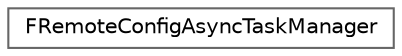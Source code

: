 digraph "Graphical Class Hierarchy"
{
 // INTERACTIVE_SVG=YES
 // LATEX_PDF_SIZE
  bgcolor="transparent";
  edge [fontname=Helvetica,fontsize=10,labelfontname=Helvetica,labelfontsize=10];
  node [fontname=Helvetica,fontsize=10,shape=box,height=0.2,width=0.4];
  rankdir="LR";
  Node0 [id="Node000000",label="FRemoteConfigAsyncTaskManager",height=0.2,width=0.4,color="grey40", fillcolor="white", style="filled",URL="$d8/d79/classFRemoteConfigAsyncTaskManager.html",tooltip="Manages async IO tasks for remote config files."];
}
